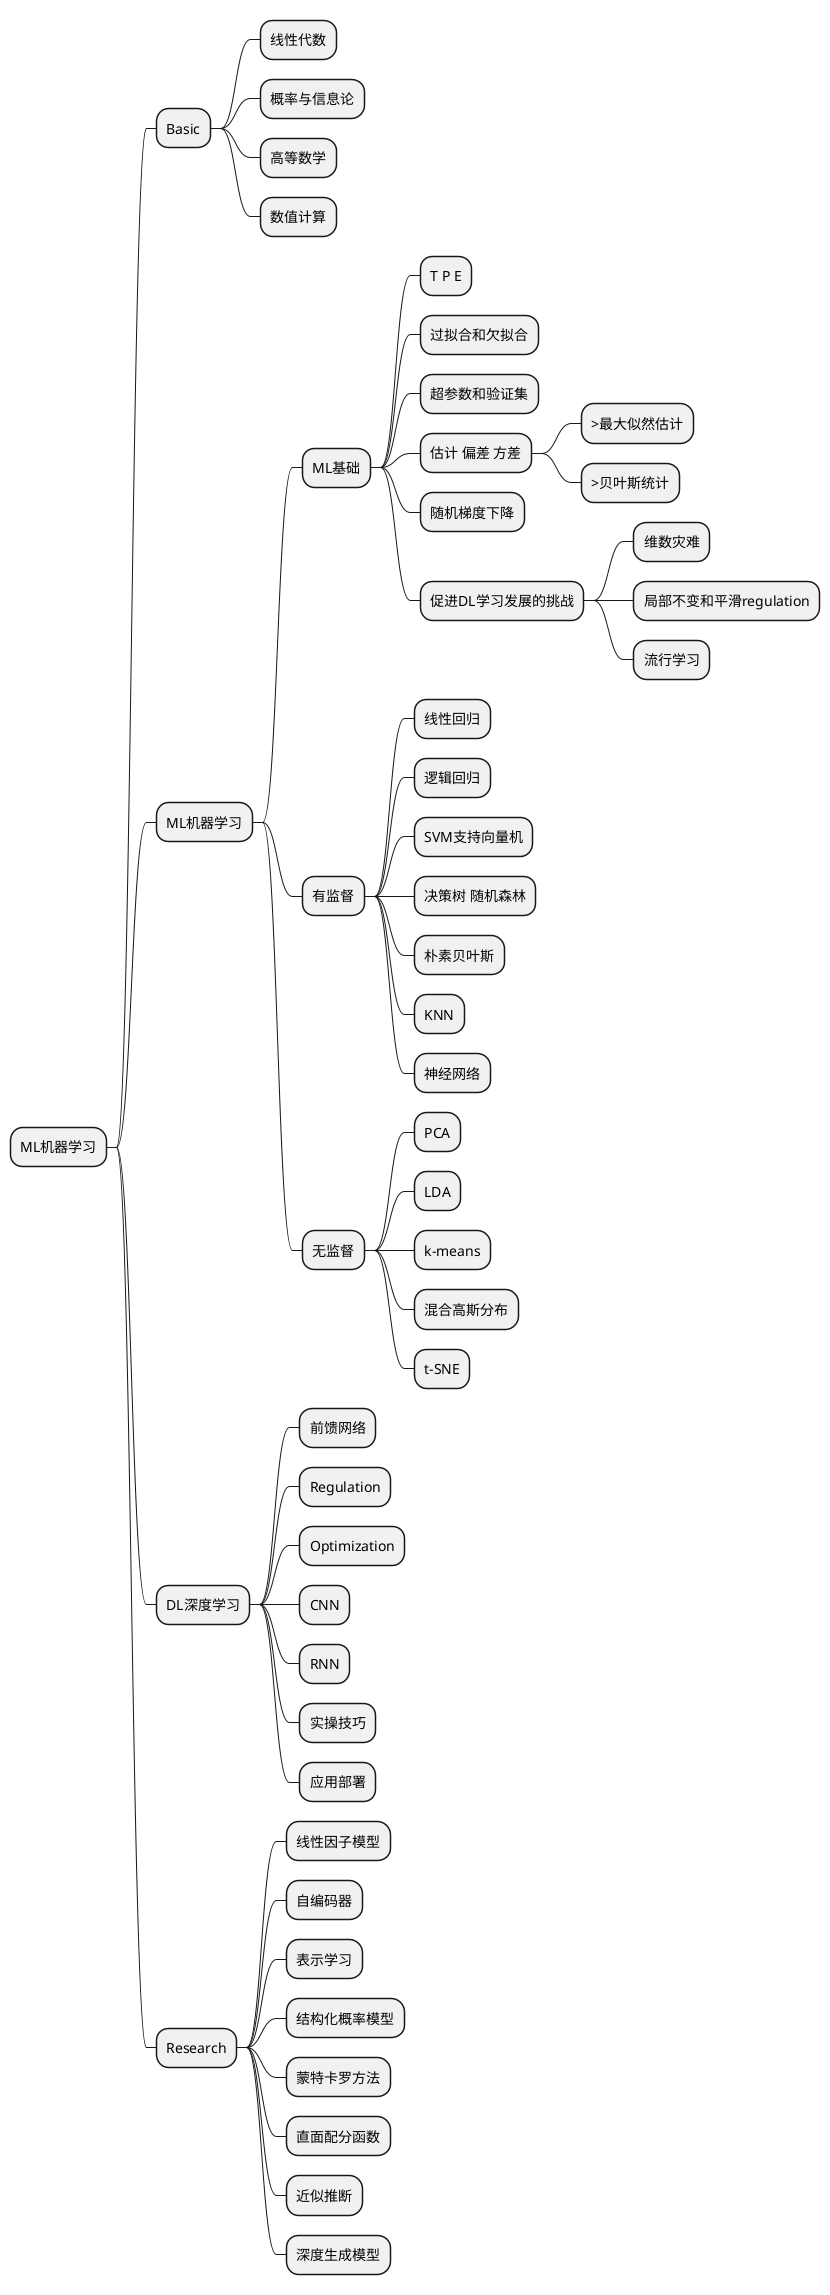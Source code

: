 @startmindmap
*  ML机器学习

** Basic
*** 线性代数
*** 概率与信息论
*** 高等数学
*** 数值计算


** ML机器学习
*** ML基础
**** T P E
**** 过拟合和欠拟合
**** 超参数和验证集
**** 估计 偏差 方差
***** >最大似然估计
***** >贝叶斯统计

**** 随机梯度下降

**** 促进DL学习发展的挑战
***** 维数灾难
***** 局部不变和平滑regulation
***** 流行学习

*** 有监督
**** 线性回归
**** 逻辑回归
**** SVM支持向量机
**** 决策树 随机森林
**** 朴素贝叶斯
**** KNN
**** 神经网络

*** 无监督
**** PCA
**** LDA
**** k-means
**** 混合高斯分布
**** t-SNE

** DL深度学习
*** 前馈网络
*** Regulation
*** Optimization
*** CNN
*** RNN
*** 实操技巧
*** 应用部署


** Research
*** 线性因子模型
*** 自编码器
*** 表示学习
*** 结构化概率模型
*** 蒙特卡罗方法
*** 直面配分函数
*** 近似推断
*** 深度生成模型



@endmindmap